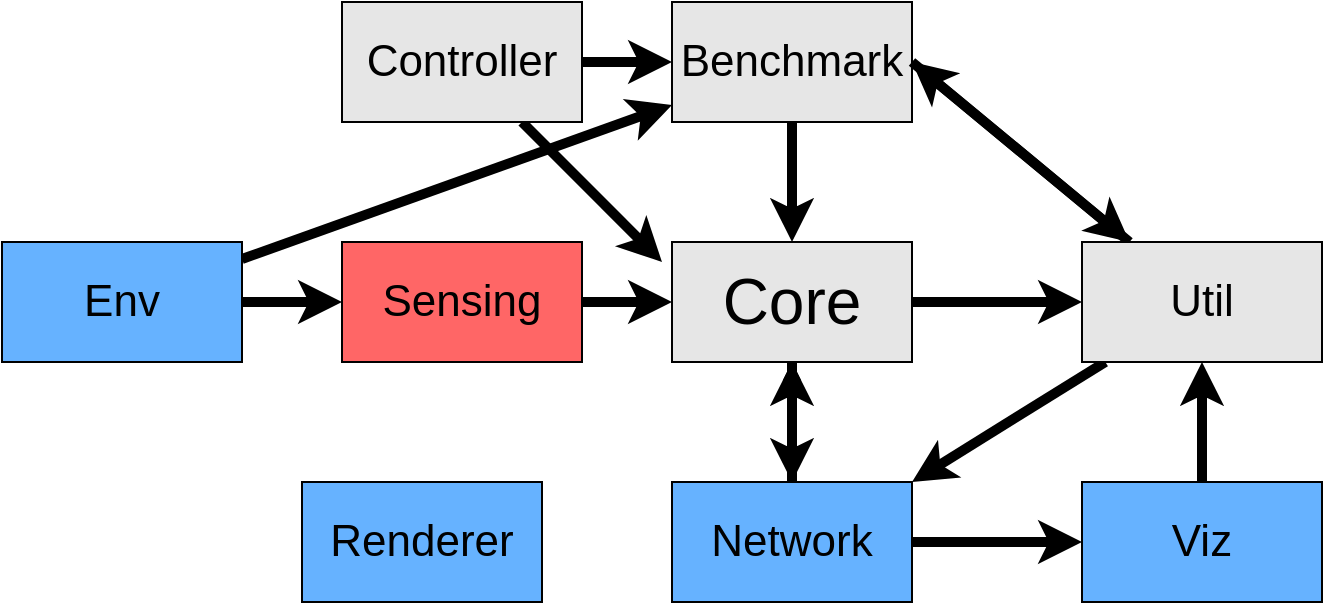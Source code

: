 <mxfile version="16.5.3" type="github">
  <diagram id="4d9_lw18VRiKHgwqIARj" name="Page-1">
    <mxGraphModel dx="996" dy="648" grid="1" gridSize="10" guides="1" tooltips="1" connect="1" arrows="1" fold="1" page="1" pageScale="1" pageWidth="850" pageHeight="1100" math="0" shadow="0">
      <root>
        <mxCell id="0" />
        <mxCell id="1" parent="0" />
        <mxCell id="Ux1Jz94SZOap6DYFeqx9-13" value="" style="edgeStyle=none;rounded=0;orthogonalLoop=1;jettySize=auto;html=1;fontSize=22;strokeWidth=5;" parent="1" source="Ux1Jz94SZOap6DYFeqx9-2" target="Ux1Jz94SZOap6DYFeqx9-4" edge="1">
          <mxGeometry relative="1" as="geometry" />
        </mxCell>
        <mxCell id="Ux1Jz94SZOap6DYFeqx9-2" value="&lt;font style=&quot;font-size: 32px&quot;&gt;Core&lt;/font&gt;" style="rounded=0;whiteSpace=wrap;html=1;shadow=0;glass=0;sketch=0;imageWidth=24;arcSize=12;fillColor=#E6E6E6;gradientColor=none;" parent="1" vertex="1">
          <mxGeometry x="365" y="350" width="120" height="60" as="geometry" />
        </mxCell>
        <mxCell id="Ux1Jz94SZOap6DYFeqx9-11" value="" style="edgeStyle=orthogonalEdgeStyle;rounded=0;orthogonalLoop=1;jettySize=auto;html=1;fontSize=22;strokeWidth=5;" parent="1" source="Ux1Jz94SZOap6DYFeqx9-3" target="Ux1Jz94SZOap6DYFeqx9-2" edge="1">
          <mxGeometry relative="1" as="geometry" />
        </mxCell>
        <mxCell id="Ux1Jz94SZOap6DYFeqx9-3" value="&lt;font style=&quot;font-size: 22px&quot;&gt;Benchmark&lt;/font&gt;" style="rounded=0;whiteSpace=wrap;html=1;shadow=0;glass=0;sketch=0;imageWidth=24;arcSize=12;fillColor=#E6E6E6;strokeColor=#000000;" parent="1" vertex="1">
          <mxGeometry x="365" y="230" width="120" height="60" as="geometry" />
        </mxCell>
        <mxCell id="Ux1Jz94SZOap6DYFeqx9-12" style="rounded=0;orthogonalLoop=1;jettySize=auto;html=1;entryX=1;entryY=0.5;entryDx=0;entryDy=0;fontSize=22;strokeWidth=5;strokeColor=default;" parent="1" source="Ux1Jz94SZOap6DYFeqx9-4" target="Ux1Jz94SZOap6DYFeqx9-3" edge="1">
          <mxGeometry relative="1" as="geometry" />
        </mxCell>
        <mxCell id="Ux1Jz94SZOap6DYFeqx9-15" style="edgeStyle=none;rounded=0;orthogonalLoop=1;jettySize=auto;html=1;fontSize=22;strokeWidth=5;entryX=1;entryY=0;entryDx=0;entryDy=0;" parent="1" source="Ux1Jz94SZOap6DYFeqx9-4" edge="1" target="Ux1Jz94SZOap6DYFeqx9-6">
          <mxGeometry relative="1" as="geometry">
            <mxPoint x="490" y="500" as="targetPoint" />
          </mxGeometry>
        </mxCell>
        <mxCell id="Ux1Jz94SZOap6DYFeqx9-4" value="&lt;font style=&quot;font-size: 22px&quot;&gt;Util&lt;/font&gt;" style="rounded=0;whiteSpace=wrap;html=1;shadow=0;glass=0;sketch=0;imageWidth=24;arcSize=12;fillColor=#E6E6E6;" parent="1" vertex="1">
          <mxGeometry x="570" y="350" width="120" height="60" as="geometry" />
        </mxCell>
        <mxCell id="Ux1Jz94SZOap6DYFeqx9-14" value="" style="edgeStyle=none;rounded=0;orthogonalLoop=1;jettySize=auto;html=1;fontSize=22;strokeWidth=5;" parent="1" source="Ux1Jz94SZOap6DYFeqx9-5" target="Ux1Jz94SZOap6DYFeqx9-4" edge="1">
          <mxGeometry relative="1" as="geometry" />
        </mxCell>
        <mxCell id="Ux1Jz94SZOap6DYFeqx9-5" value="&lt;span style=&quot;font-size: 22px&quot;&gt;Viz&lt;/span&gt;" style="rounded=0;whiteSpace=wrap;html=1;shadow=0;glass=0;sketch=0;imageWidth=24;arcSize=12;fillColor=#66B2FF;" parent="1" vertex="1">
          <mxGeometry x="570" y="470" width="120" height="60" as="geometry" />
        </mxCell>
        <mxCell id="Ux1Jz94SZOap6DYFeqx9-10" style="edgeStyle=orthogonalEdgeStyle;rounded=0;orthogonalLoop=1;jettySize=auto;html=1;entryX=0.5;entryY=1;entryDx=0;entryDy=0;fontSize=22;strokeWidth=5;exitX=0.5;exitY=0;exitDx=0;exitDy=0;exitPerimeter=0;" parent="1" source="Ux1Jz94SZOap6DYFeqx9-6" target="Ux1Jz94SZOap6DYFeqx9-2" edge="1">
          <mxGeometry relative="1" as="geometry" />
        </mxCell>
        <mxCell id="jA08bEB6HWw3Zdx4l2Jz-12" value="" style="edgeStyle=orthogonalEdgeStyle;rounded=0;orthogonalLoop=1;jettySize=auto;html=1;" edge="1" parent="1" source="Ux1Jz94SZOap6DYFeqx9-6" target="Ux1Jz94SZOap6DYFeqx9-2">
          <mxGeometry relative="1" as="geometry" />
        </mxCell>
        <mxCell id="Ux1Jz94SZOap6DYFeqx9-6" value="&lt;span style=&quot;font-size: 22px&quot;&gt;Network&lt;/span&gt;" style="rounded=0;whiteSpace=wrap;html=1;shadow=0;glass=0;sketch=0;imageWidth=24;arcSize=12;fillColor=#66B2FF;" parent="1" vertex="1">
          <mxGeometry x="365" y="470" width="120" height="60" as="geometry" />
        </mxCell>
        <mxCell id="Ux1Jz94SZOap6DYFeqx9-7" value="&lt;span style=&quot;font-size: 22px&quot;&gt;Renderer&lt;/span&gt;" style="rounded=0;whiteSpace=wrap;html=1;shadow=0;glass=0;sketch=0;imageWidth=24;arcSize=12;fillColor=#66B2FF;" parent="1" vertex="1">
          <mxGeometry x="180" y="470" width="120" height="60" as="geometry" />
        </mxCell>
        <mxCell id="Ux1Jz94SZOap6DYFeqx9-17" style="edgeStyle=none;rounded=0;orthogonalLoop=1;jettySize=auto;html=1;fontSize=22;strokeColor=default;strokeWidth=5;" parent="1" source="Ux1Jz94SZOap6DYFeqx9-8" target="Ux1Jz94SZOap6DYFeqx9-3" edge="1">
          <mxGeometry relative="1" as="geometry" />
        </mxCell>
        <mxCell id="Ux1Jz94SZOap6DYFeqx9-22" value="" style="edgeStyle=none;rounded=0;orthogonalLoop=1;jettySize=auto;html=1;fontSize=22;strokeColor=default;strokeWidth=5;" parent="1" source="Ux1Jz94SZOap6DYFeqx9-8" target="Ux1Jz94SZOap6DYFeqx9-21" edge="1">
          <mxGeometry relative="1" as="geometry" />
        </mxCell>
        <mxCell id="Ux1Jz94SZOap6DYFeqx9-8" value="&lt;span style=&quot;font-size: 22px&quot;&gt;Env&lt;/span&gt;" style="rounded=0;whiteSpace=wrap;html=1;shadow=0;glass=0;sketch=0;imageWidth=24;arcSize=12;fillColor=#66B2FF;" parent="1" vertex="1">
          <mxGeometry x="30" y="350" width="120" height="60" as="geometry" />
        </mxCell>
        <mxCell id="Ux1Jz94SZOap6DYFeqx9-18" value="" style="edgeStyle=none;rounded=0;orthogonalLoop=1;jettySize=auto;html=1;fontSize=22;strokeColor=default;strokeWidth=5;" parent="1" source="Ux1Jz94SZOap6DYFeqx9-9" target="Ux1Jz94SZOap6DYFeqx9-3" edge="1">
          <mxGeometry relative="1" as="geometry" />
        </mxCell>
        <mxCell id="Ux1Jz94SZOap6DYFeqx9-19" style="edgeStyle=none;rounded=0;orthogonalLoop=1;jettySize=auto;html=1;fontSize=22;strokeColor=default;strokeWidth=5;" parent="1" source="Ux1Jz94SZOap6DYFeqx9-9" edge="1">
          <mxGeometry relative="1" as="geometry">
            <mxPoint x="360" y="360" as="targetPoint" />
          </mxGeometry>
        </mxCell>
        <mxCell id="Ux1Jz94SZOap6DYFeqx9-9" value="&lt;span style=&quot;font-size: 22px&quot;&gt;Controller&lt;/span&gt;" style="rounded=0;whiteSpace=wrap;html=1;shadow=0;glass=0;sketch=0;imageWidth=24;arcSize=12;fillColor=#E6E6E6;" parent="1" vertex="1">
          <mxGeometry x="200" y="230" width="120" height="60" as="geometry" />
        </mxCell>
        <mxCell id="Ux1Jz94SZOap6DYFeqx9-23" value="" style="edgeStyle=none;rounded=0;orthogonalLoop=1;jettySize=auto;html=1;fontSize=22;strokeColor=default;strokeWidth=5;" parent="1" source="Ux1Jz94SZOap6DYFeqx9-21" target="Ux1Jz94SZOap6DYFeqx9-2" edge="1">
          <mxGeometry relative="1" as="geometry" />
        </mxCell>
        <mxCell id="Ux1Jz94SZOap6DYFeqx9-21" value="&lt;span style=&quot;font-size: 22px&quot;&gt;Sensing&lt;br&gt;&lt;/span&gt;" style="rounded=0;whiteSpace=wrap;html=1;shadow=0;glass=0;sketch=0;imageWidth=24;arcSize=12;fillColor=#FF6666;" parent="1" vertex="1">
          <mxGeometry x="200" y="350" width="120" height="60" as="geometry" />
        </mxCell>
        <mxCell id="jA08bEB6HWw3Zdx4l2Jz-4" style="rounded=0;orthogonalLoop=1;jettySize=auto;html=1;fontSize=22;strokeWidth=5;strokeColor=default;exitX=1;exitY=0.5;exitDx=0;exitDy=0;" edge="1" parent="1" source="Ux1Jz94SZOap6DYFeqx9-3" target="Ux1Jz94SZOap6DYFeqx9-4">
          <mxGeometry relative="1" as="geometry">
            <mxPoint x="550" y="140" as="sourcePoint" />
            <mxPoint x="590" y="180" as="targetPoint" />
          </mxGeometry>
        </mxCell>
        <mxCell id="jA08bEB6HWw3Zdx4l2Jz-14" value="" style="edgeStyle=none;rounded=0;orthogonalLoop=1;jettySize=auto;html=1;fontSize=22;strokeWidth=5;exitX=0.5;exitY=1;exitDx=0;exitDy=0;" edge="1" parent="1" source="Ux1Jz94SZOap6DYFeqx9-2" target="Ux1Jz94SZOap6DYFeqx9-6">
          <mxGeometry relative="1" as="geometry">
            <mxPoint x="495" y="390" as="sourcePoint" />
            <mxPoint x="580" y="390" as="targetPoint" />
          </mxGeometry>
        </mxCell>
        <mxCell id="jA08bEB6HWw3Zdx4l2Jz-15" value="" style="edgeStyle=none;rounded=0;orthogonalLoop=1;jettySize=auto;html=1;fontSize=22;strokeWidth=5;exitX=1;exitY=0.5;exitDx=0;exitDy=0;entryX=0;entryY=0.5;entryDx=0;entryDy=0;" edge="1" parent="1" source="Ux1Jz94SZOap6DYFeqx9-6" target="Ux1Jz94SZOap6DYFeqx9-5">
          <mxGeometry relative="1" as="geometry">
            <mxPoint x="505" y="400" as="sourcePoint" />
            <mxPoint x="590" y="400" as="targetPoint" />
          </mxGeometry>
        </mxCell>
      </root>
    </mxGraphModel>
  </diagram>
</mxfile>

